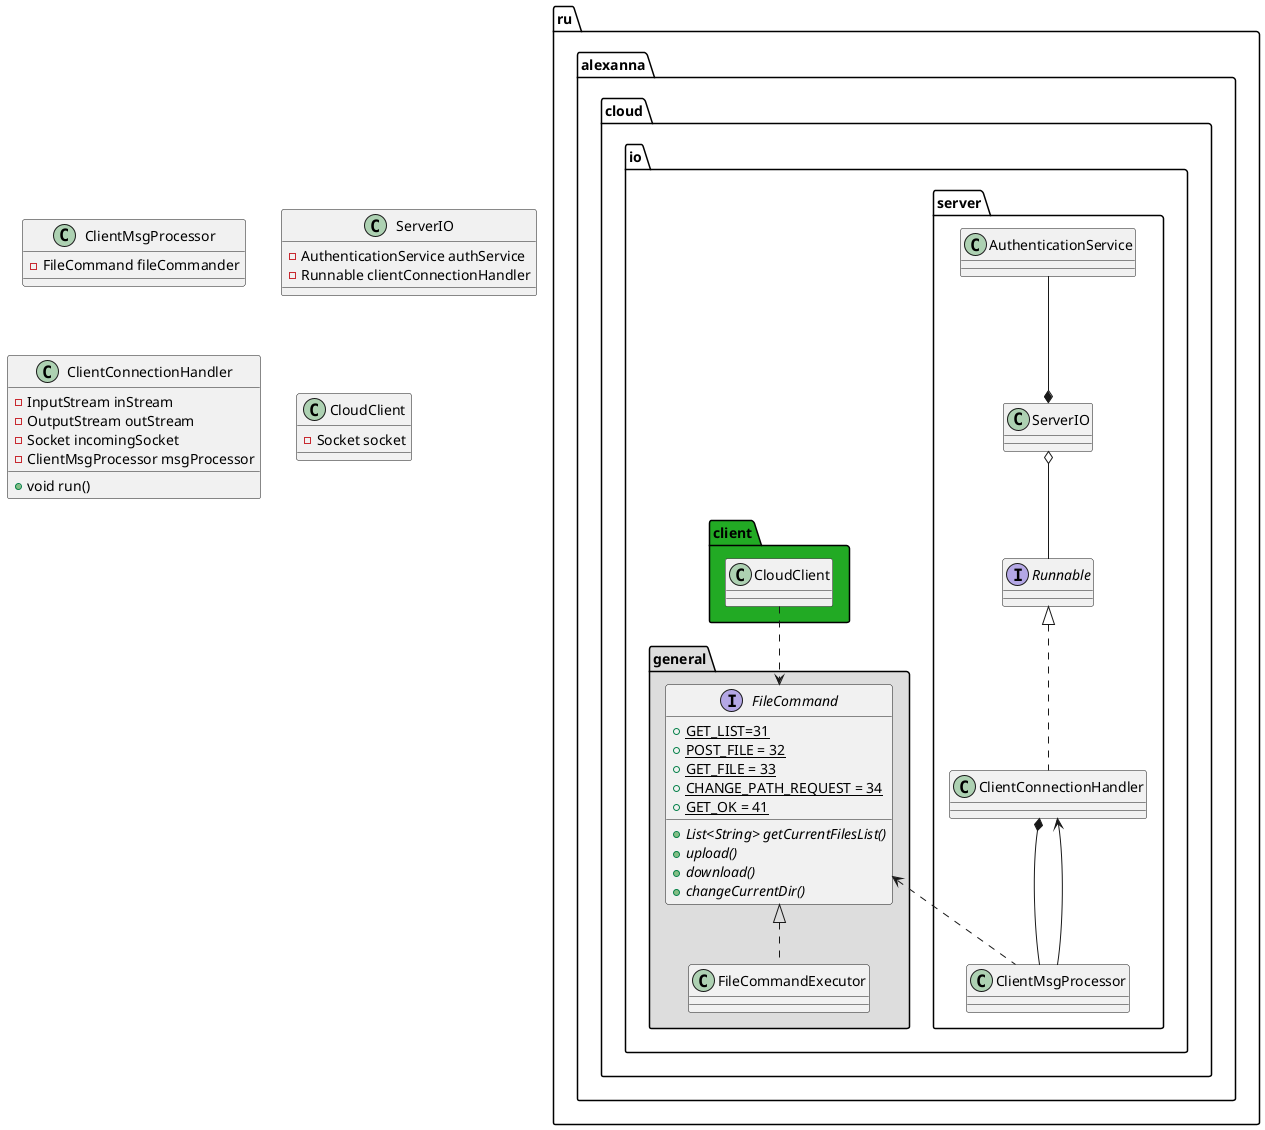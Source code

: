 @startuml
package "ru.alexanna.cloud.io.server" {
class ClientConnectionHandler implements Runnable
ServerIO o-- Runnable
AuthenticationService --* ServerIO
ClientConnectionHandler *-- ClientMsgProcessor
ClientConnectionHandler <-- ClientMsgProcessor
ru.alexanna.cloud.io.general.FileCommand <.. ClientMsgProcessor

}

class ClientMsgProcessor {
- FileCommand fileCommander
}

class ServerIO {
- AuthenticationService authService
- Runnable clientConnectionHandler
}

class ClientConnectionHandler {
- InputStream inStream
- OutputStream outStream
- Socket incomingSocket
- ClientMsgProcessor msgProcessor
+ void run()
}

package "ru.alexanna.cloud.io.general" #DDDDDD {
class FileCommandExecutor implements FileCommand
}

interface ru.alexanna.cloud.io.general.FileCommand {
+ {static} GET_LIST=31
+ {static} POST_FILE = 32
+ {static} GET_FILE = 33
+ {static} CHANGE_PATH_REQUEST = 34
+ {static} GET_OK = 41
+ {abstract} List<String> getCurrentFilesList()
+ {abstract} upload()
+ {abstract} download()
+ {abstract} changeCurrentDir()
'+ {abstract} copy()
'+ {abstract} delete()
'+ {abstract} move()
}

class ru.alexanna.cloud.io.general.FileCommandExecutor {

}

package "ru.alexanna.cloud.io.client" #22AA24 {
CloudClient ..> ru.alexanna.cloud.io.general.FileCommand
}

class CloudClient {
- Socket socket
}

@enduml